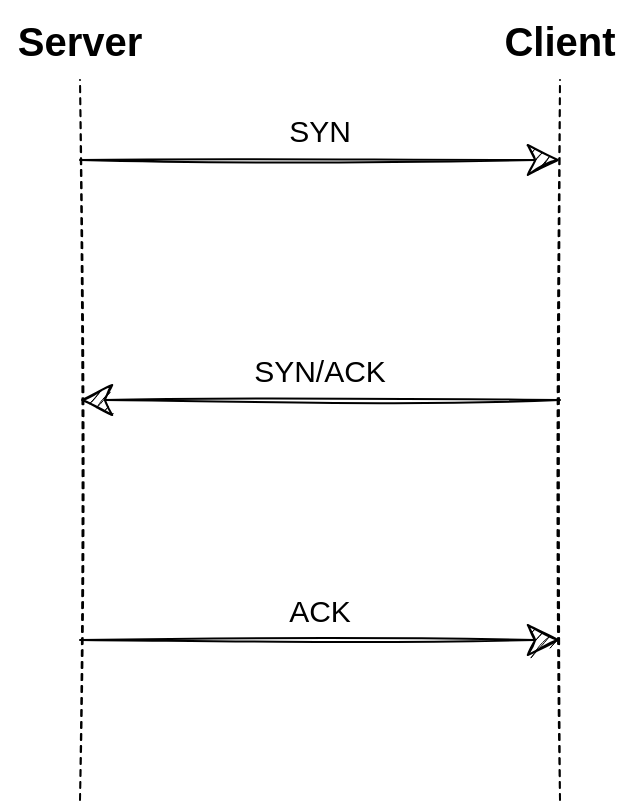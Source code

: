<mxfile version="20.2.8" type="device"><diagram id="PsLeQoEr5sxxXf8cLKdn" name="페이지-1"><mxGraphModel dx="1209" dy="852" grid="1" gridSize="10" guides="1" tooltips="1" connect="1" arrows="1" fold="1" page="1" pageScale="1" pageWidth="827" pageHeight="1169" math="0" shadow="0"><root><mxCell id="0"/><mxCell id="1" parent="0"/><mxCell id="s53PZAmQBTkIZf6DOFOT-89" value="" style="endArrow=none;dashed=1;html=1;rounded=1;sketch=1;hachureGap=4;strokeWidth=1;fontFamily=Helvetica;fontSize=15;startSize=14;endSize=14;sourcePerimeterSpacing=8;targetPerimeterSpacing=8;" edge="1" parent="1"><mxGeometry width="50" height="50" relative="1" as="geometry"><mxPoint x="320" y="600" as="sourcePoint"/><mxPoint x="320" y="240" as="targetPoint"/></mxGeometry></mxCell><mxCell id="s53PZAmQBTkIZf6DOFOT-90" value="" style="endArrow=none;dashed=1;html=1;rounded=1;sketch=1;hachureGap=4;strokeWidth=1;fontFamily=Helvetica;fontSize=15;startSize=14;endSize=14;sourcePerimeterSpacing=8;targetPerimeterSpacing=8;" edge="1" parent="1"><mxGeometry width="50" height="50" relative="1" as="geometry"><mxPoint x="560" y="600" as="sourcePoint"/><mxPoint x="560" y="240" as="targetPoint"/></mxGeometry></mxCell><mxCell id="s53PZAmQBTkIZf6DOFOT-91" value="" style="endArrow=classic;html=1;rounded=1;sketch=1;hachureGap=4;strokeWidth=1;fontFamily=Helvetica;fontSize=15;startSize=14;endSize=14;sourcePerimeterSpacing=8;targetPerimeterSpacing=8;" edge="1" parent="1"><mxGeometry width="50" height="50" relative="1" as="geometry"><mxPoint x="320" y="280" as="sourcePoint"/><mxPoint x="560" y="280" as="targetPoint"/></mxGeometry></mxCell><mxCell id="s53PZAmQBTkIZf6DOFOT-92" value="" style="endArrow=classic;html=1;rounded=1;sketch=1;hachureGap=4;strokeWidth=1;fontFamily=Helvetica;fontSize=15;startSize=14;endSize=14;sourcePerimeterSpacing=8;targetPerimeterSpacing=8;" edge="1" parent="1"><mxGeometry width="50" height="50" relative="1" as="geometry"><mxPoint x="560" y="400" as="sourcePoint"/><mxPoint x="320" y="400" as="targetPoint"/></mxGeometry></mxCell><mxCell id="s53PZAmQBTkIZf6DOFOT-94" value="" style="endArrow=classic;html=1;rounded=1;sketch=1;hachureGap=4;strokeWidth=1;fontFamily=Helvetica;fontSize=15;startSize=14;endSize=14;sourcePerimeterSpacing=8;targetPerimeterSpacing=8;" edge="1" parent="1"><mxGeometry width="50" height="50" relative="1" as="geometry"><mxPoint x="320" y="520" as="sourcePoint"/><mxPoint x="560" y="520" as="targetPoint"/></mxGeometry></mxCell><mxCell id="s53PZAmQBTkIZf6DOFOT-95" value="SYN" style="text;html=1;strokeColor=none;fillColor=none;align=center;verticalAlign=middle;whiteSpace=wrap;rounded=0;dashed=1;sketch=1;hachureGap=4;fontFamily=Helvetica;fontSize=15;" vertex="1" parent="1"><mxGeometry x="410" y="250" width="60" height="30" as="geometry"/></mxCell><mxCell id="s53PZAmQBTkIZf6DOFOT-96" value="Server" style="text;html=1;strokeColor=none;fillColor=none;align=center;verticalAlign=middle;whiteSpace=wrap;rounded=0;dashed=1;sketch=1;hachureGap=4;fontFamily=Helvetica;fontSize=20;fontStyle=1" vertex="1" parent="1"><mxGeometry x="280" y="200" width="80" height="40" as="geometry"/></mxCell><mxCell id="s53PZAmQBTkIZf6DOFOT-97" value="Client" style="text;html=1;strokeColor=none;fillColor=none;align=center;verticalAlign=middle;whiteSpace=wrap;rounded=0;dashed=1;sketch=1;hachureGap=4;fontFamily=Helvetica;fontSize=20;fontStyle=1" vertex="1" parent="1"><mxGeometry x="520" y="200" width="80" height="40" as="geometry"/></mxCell><mxCell id="s53PZAmQBTkIZf6DOFOT-98" value="SYN/ACK" style="text;html=1;strokeColor=none;fillColor=none;align=center;verticalAlign=middle;whiteSpace=wrap;rounded=0;dashed=1;sketch=1;hachureGap=4;fontFamily=Helvetica;fontSize=15;" vertex="1" parent="1"><mxGeometry x="410" y="370" width="60" height="30" as="geometry"/></mxCell><mxCell id="s53PZAmQBTkIZf6DOFOT-99" value="ACK" style="text;html=1;strokeColor=none;fillColor=none;align=center;verticalAlign=middle;whiteSpace=wrap;rounded=0;dashed=1;sketch=1;hachureGap=4;fontFamily=Helvetica;fontSize=15;" vertex="1" parent="1"><mxGeometry x="410" y="490" width="60" height="30" as="geometry"/></mxCell></root></mxGraphModel></diagram></mxfile>
